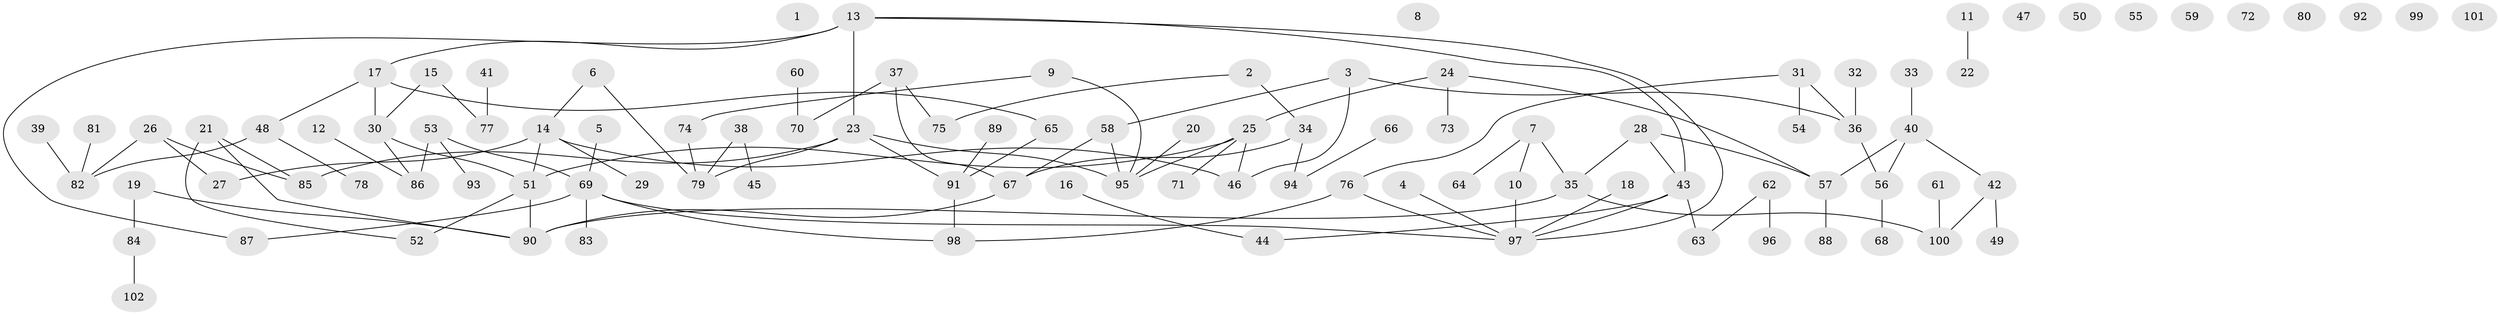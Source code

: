 // coarse degree distribution, {0: 0.16901408450704225, 3: 0.16901408450704225, 7: 0.04225352112676056, 5: 0.07042253521126761, 4: 0.09859154929577464, 2: 0.09859154929577464, 12: 0.014084507042253521, 1: 0.3380281690140845}
// Generated by graph-tools (version 1.1) at 2025/16/03/04/25 18:16:25]
// undirected, 102 vertices, 112 edges
graph export_dot {
graph [start="1"]
  node [color=gray90,style=filled];
  1;
  2;
  3;
  4;
  5;
  6;
  7;
  8;
  9;
  10;
  11;
  12;
  13;
  14;
  15;
  16;
  17;
  18;
  19;
  20;
  21;
  22;
  23;
  24;
  25;
  26;
  27;
  28;
  29;
  30;
  31;
  32;
  33;
  34;
  35;
  36;
  37;
  38;
  39;
  40;
  41;
  42;
  43;
  44;
  45;
  46;
  47;
  48;
  49;
  50;
  51;
  52;
  53;
  54;
  55;
  56;
  57;
  58;
  59;
  60;
  61;
  62;
  63;
  64;
  65;
  66;
  67;
  68;
  69;
  70;
  71;
  72;
  73;
  74;
  75;
  76;
  77;
  78;
  79;
  80;
  81;
  82;
  83;
  84;
  85;
  86;
  87;
  88;
  89;
  90;
  91;
  92;
  93;
  94;
  95;
  96;
  97;
  98;
  99;
  100;
  101;
  102;
  2 -- 34;
  2 -- 75;
  3 -- 36;
  3 -- 46;
  3 -- 58;
  4 -- 97;
  5 -- 69;
  6 -- 14;
  6 -- 79;
  7 -- 10;
  7 -- 35;
  7 -- 64;
  9 -- 74;
  9 -- 95;
  10 -- 97;
  11 -- 22;
  12 -- 86;
  13 -- 17;
  13 -- 23;
  13 -- 43;
  13 -- 87;
  13 -- 97;
  14 -- 27;
  14 -- 29;
  14 -- 46;
  14 -- 51;
  15 -- 30;
  15 -- 77;
  16 -- 44;
  17 -- 30;
  17 -- 48;
  17 -- 65;
  18 -- 97;
  19 -- 84;
  19 -- 90;
  20 -- 95;
  21 -- 52;
  21 -- 85;
  21 -- 90;
  23 -- 79;
  23 -- 85;
  23 -- 91;
  23 -- 95;
  24 -- 25;
  24 -- 57;
  24 -- 73;
  25 -- 46;
  25 -- 51;
  25 -- 71;
  25 -- 95;
  26 -- 27;
  26 -- 82;
  26 -- 85;
  28 -- 35;
  28 -- 43;
  28 -- 57;
  30 -- 51;
  30 -- 86;
  31 -- 36;
  31 -- 54;
  31 -- 76;
  32 -- 36;
  33 -- 40;
  34 -- 67;
  34 -- 94;
  35 -- 90;
  35 -- 100;
  36 -- 56;
  37 -- 67;
  37 -- 70;
  37 -- 75;
  38 -- 45;
  38 -- 79;
  39 -- 82;
  40 -- 42;
  40 -- 56;
  40 -- 57;
  41 -- 77;
  42 -- 49;
  42 -- 100;
  43 -- 44;
  43 -- 63;
  43 -- 97;
  48 -- 78;
  48 -- 82;
  51 -- 52;
  51 -- 90;
  53 -- 69;
  53 -- 86;
  53 -- 93;
  56 -- 68;
  57 -- 88;
  58 -- 67;
  58 -- 95;
  60 -- 70;
  61 -- 100;
  62 -- 63;
  62 -- 96;
  65 -- 91;
  66 -- 94;
  67 -- 90;
  69 -- 83;
  69 -- 87;
  69 -- 97;
  69 -- 98;
  74 -- 79;
  76 -- 97;
  76 -- 98;
  81 -- 82;
  84 -- 102;
  89 -- 91;
  91 -- 98;
}
